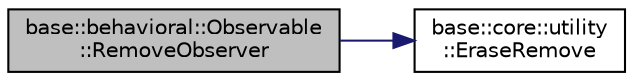 digraph "base::behavioral::Observable::RemoveObserver"
{
 // LATEX_PDF_SIZE
  edge [fontname="Helvetica",fontsize="10",labelfontname="Helvetica",labelfontsize="10"];
  node [fontname="Helvetica",fontsize="10",shape=record];
  rankdir="LR";
  Node1 [label="base::behavioral::Observable\l::RemoveObserver",height=0.2,width=0.4,color="black", fillcolor="grey75", style="filled", fontcolor="black",tooltip="削除"];
  Node1 -> Node2 [color="midnightblue",fontsize="10",style="solid",fontname="Helvetica"];
  Node2 [label="base::core::utility\l::EraseRemove",height=0.2,width=0.4,color="black", fillcolor="white", style="filled",URL="$namespacebase_1_1core_1_1utility.html#a9c620cf20ebf92a423d626bdc084b92c",tooltip=" "];
}
